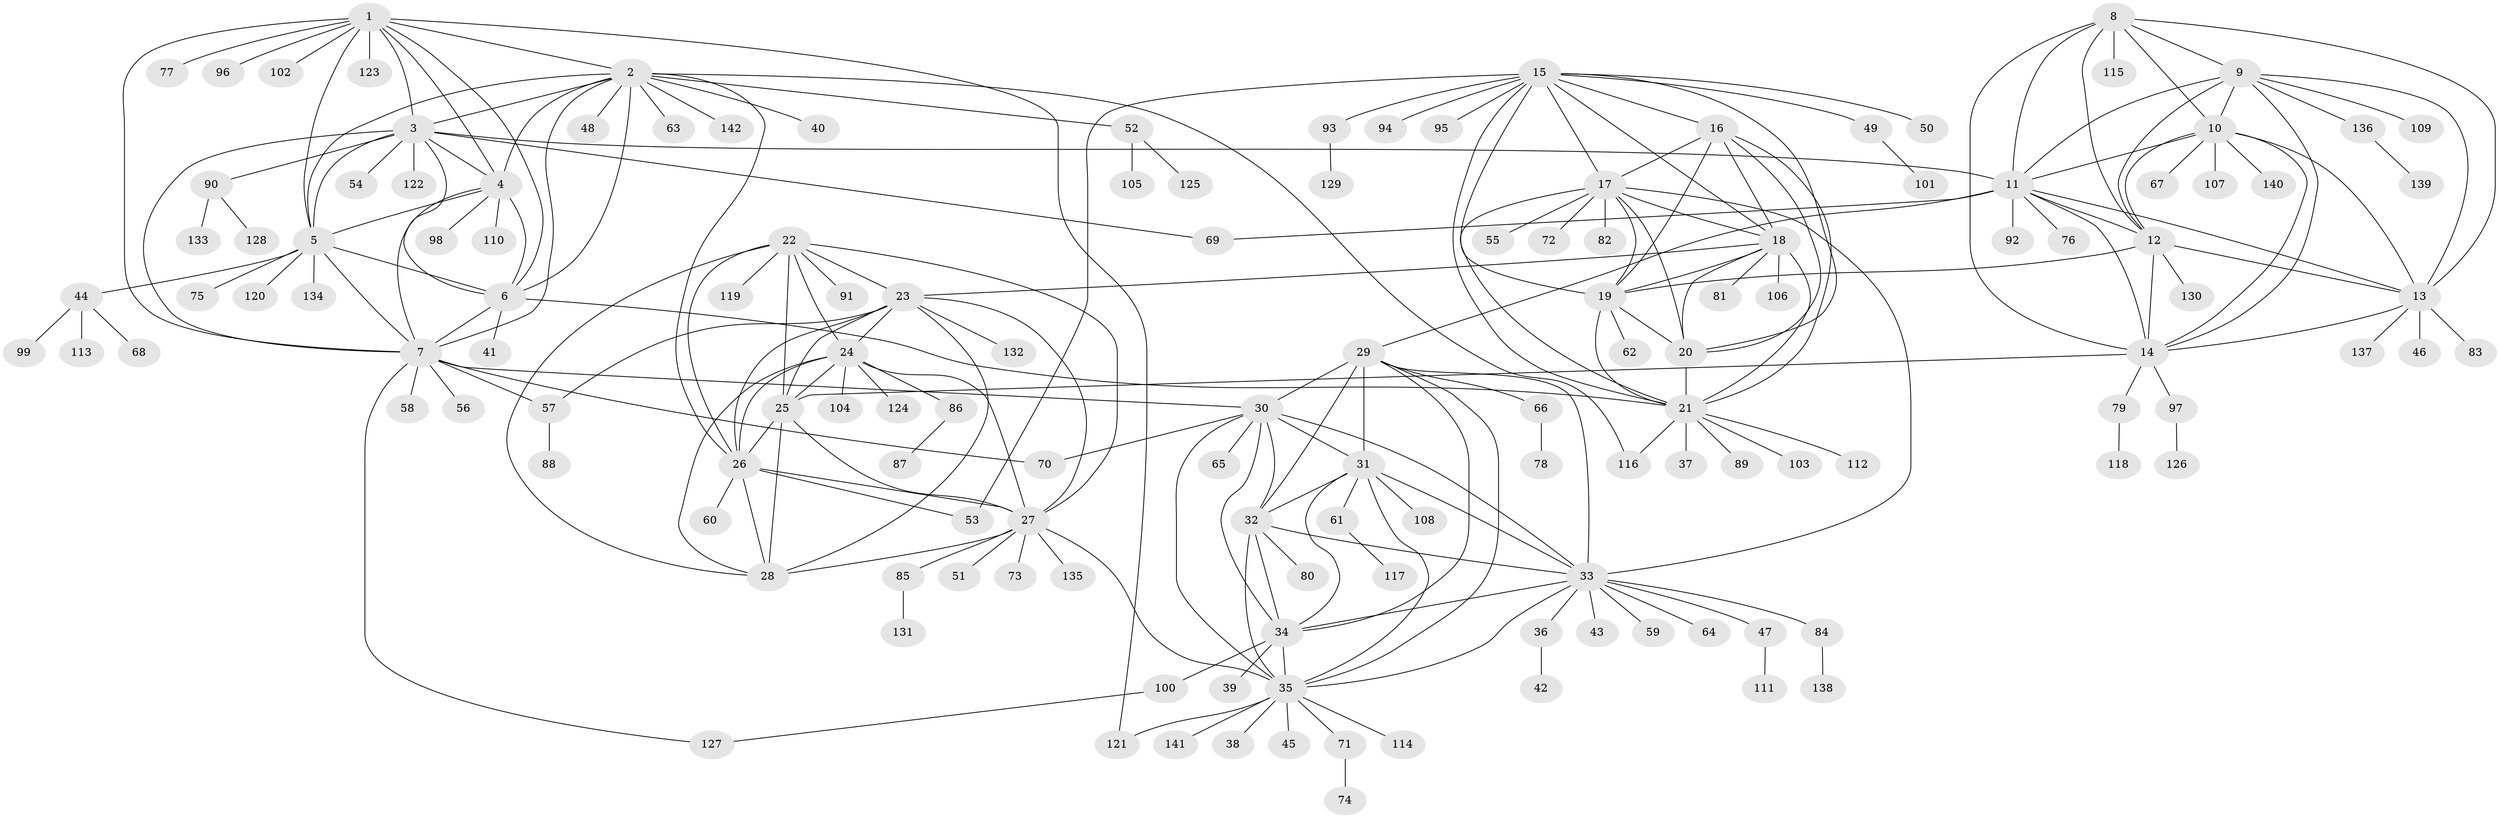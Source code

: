 // Generated by graph-tools (version 1.1) at 2025/50/03/09/25 03:50:29]
// undirected, 142 vertices, 229 edges
graph export_dot {
graph [start="1"]
  node [color=gray90,style=filled];
  1;
  2;
  3;
  4;
  5;
  6;
  7;
  8;
  9;
  10;
  11;
  12;
  13;
  14;
  15;
  16;
  17;
  18;
  19;
  20;
  21;
  22;
  23;
  24;
  25;
  26;
  27;
  28;
  29;
  30;
  31;
  32;
  33;
  34;
  35;
  36;
  37;
  38;
  39;
  40;
  41;
  42;
  43;
  44;
  45;
  46;
  47;
  48;
  49;
  50;
  51;
  52;
  53;
  54;
  55;
  56;
  57;
  58;
  59;
  60;
  61;
  62;
  63;
  64;
  65;
  66;
  67;
  68;
  69;
  70;
  71;
  72;
  73;
  74;
  75;
  76;
  77;
  78;
  79;
  80;
  81;
  82;
  83;
  84;
  85;
  86;
  87;
  88;
  89;
  90;
  91;
  92;
  93;
  94;
  95;
  96;
  97;
  98;
  99;
  100;
  101;
  102;
  103;
  104;
  105;
  106;
  107;
  108;
  109;
  110;
  111;
  112;
  113;
  114;
  115;
  116;
  117;
  118;
  119;
  120;
  121;
  122;
  123;
  124;
  125;
  126;
  127;
  128;
  129;
  130;
  131;
  132;
  133;
  134;
  135;
  136;
  137;
  138;
  139;
  140;
  141;
  142;
  1 -- 2;
  1 -- 3;
  1 -- 4;
  1 -- 5;
  1 -- 6;
  1 -- 7;
  1 -- 77;
  1 -- 96;
  1 -- 102;
  1 -- 121;
  1 -- 123;
  2 -- 3;
  2 -- 4;
  2 -- 5;
  2 -- 6;
  2 -- 7;
  2 -- 26;
  2 -- 40;
  2 -- 48;
  2 -- 52;
  2 -- 63;
  2 -- 116;
  2 -- 142;
  3 -- 4;
  3 -- 5;
  3 -- 6;
  3 -- 7;
  3 -- 11;
  3 -- 54;
  3 -- 69;
  3 -- 90;
  3 -- 122;
  4 -- 5;
  4 -- 6;
  4 -- 7;
  4 -- 98;
  4 -- 110;
  5 -- 6;
  5 -- 7;
  5 -- 44;
  5 -- 75;
  5 -- 120;
  5 -- 134;
  6 -- 7;
  6 -- 21;
  6 -- 41;
  7 -- 30;
  7 -- 56;
  7 -- 57;
  7 -- 58;
  7 -- 70;
  7 -- 127;
  8 -- 9;
  8 -- 10;
  8 -- 11;
  8 -- 12;
  8 -- 13;
  8 -- 14;
  8 -- 115;
  9 -- 10;
  9 -- 11;
  9 -- 12;
  9 -- 13;
  9 -- 14;
  9 -- 109;
  9 -- 136;
  10 -- 11;
  10 -- 12;
  10 -- 13;
  10 -- 14;
  10 -- 67;
  10 -- 107;
  10 -- 140;
  11 -- 12;
  11 -- 13;
  11 -- 14;
  11 -- 29;
  11 -- 69;
  11 -- 76;
  11 -- 92;
  12 -- 13;
  12 -- 14;
  12 -- 19;
  12 -- 130;
  13 -- 14;
  13 -- 46;
  13 -- 83;
  13 -- 137;
  14 -- 25;
  14 -- 79;
  14 -- 97;
  15 -- 16;
  15 -- 17;
  15 -- 18;
  15 -- 19;
  15 -- 20;
  15 -- 21;
  15 -- 49;
  15 -- 50;
  15 -- 53;
  15 -- 93;
  15 -- 94;
  15 -- 95;
  16 -- 17;
  16 -- 18;
  16 -- 19;
  16 -- 20;
  16 -- 21;
  17 -- 18;
  17 -- 19;
  17 -- 20;
  17 -- 21;
  17 -- 33;
  17 -- 55;
  17 -- 72;
  17 -- 82;
  18 -- 19;
  18 -- 20;
  18 -- 21;
  18 -- 23;
  18 -- 81;
  18 -- 106;
  19 -- 20;
  19 -- 21;
  19 -- 62;
  20 -- 21;
  21 -- 37;
  21 -- 89;
  21 -- 103;
  21 -- 112;
  21 -- 116;
  22 -- 23;
  22 -- 24;
  22 -- 25;
  22 -- 26;
  22 -- 27;
  22 -- 28;
  22 -- 91;
  22 -- 119;
  23 -- 24;
  23 -- 25;
  23 -- 26;
  23 -- 27;
  23 -- 28;
  23 -- 57;
  23 -- 132;
  24 -- 25;
  24 -- 26;
  24 -- 27;
  24 -- 28;
  24 -- 86;
  24 -- 104;
  24 -- 124;
  25 -- 26;
  25 -- 27;
  25 -- 28;
  26 -- 27;
  26 -- 28;
  26 -- 53;
  26 -- 60;
  27 -- 28;
  27 -- 35;
  27 -- 51;
  27 -- 73;
  27 -- 85;
  27 -- 135;
  29 -- 30;
  29 -- 31;
  29 -- 32;
  29 -- 33;
  29 -- 34;
  29 -- 35;
  29 -- 66;
  30 -- 31;
  30 -- 32;
  30 -- 33;
  30 -- 34;
  30 -- 35;
  30 -- 65;
  30 -- 70;
  31 -- 32;
  31 -- 33;
  31 -- 34;
  31 -- 35;
  31 -- 61;
  31 -- 108;
  32 -- 33;
  32 -- 34;
  32 -- 35;
  32 -- 80;
  33 -- 34;
  33 -- 35;
  33 -- 36;
  33 -- 43;
  33 -- 47;
  33 -- 59;
  33 -- 64;
  33 -- 84;
  34 -- 35;
  34 -- 39;
  34 -- 100;
  35 -- 38;
  35 -- 45;
  35 -- 71;
  35 -- 114;
  35 -- 121;
  35 -- 141;
  36 -- 42;
  44 -- 68;
  44 -- 99;
  44 -- 113;
  47 -- 111;
  49 -- 101;
  52 -- 105;
  52 -- 125;
  57 -- 88;
  61 -- 117;
  66 -- 78;
  71 -- 74;
  79 -- 118;
  84 -- 138;
  85 -- 131;
  86 -- 87;
  90 -- 128;
  90 -- 133;
  93 -- 129;
  97 -- 126;
  100 -- 127;
  136 -- 139;
}
